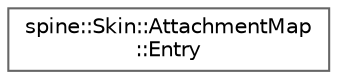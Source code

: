 digraph "类继承关系图"
{
 // LATEX_PDF_SIZE
  bgcolor="transparent";
  edge [fontname=Helvetica,fontsize=10,labelfontname=Helvetica,labelfontsize=10];
  node [fontname=Helvetica,fontsize=10,shape=box,height=0.2,width=0.4];
  rankdir="LR";
  Node0 [id="Node000000",label="spine::Skin::AttachmentMap\l::Entry",height=0.2,width=0.4,color="grey40", fillcolor="white", style="filled",URL="$structspine_1_1_skin_1_1_attachment_map_1_1_entry.html",tooltip=" "];
}
